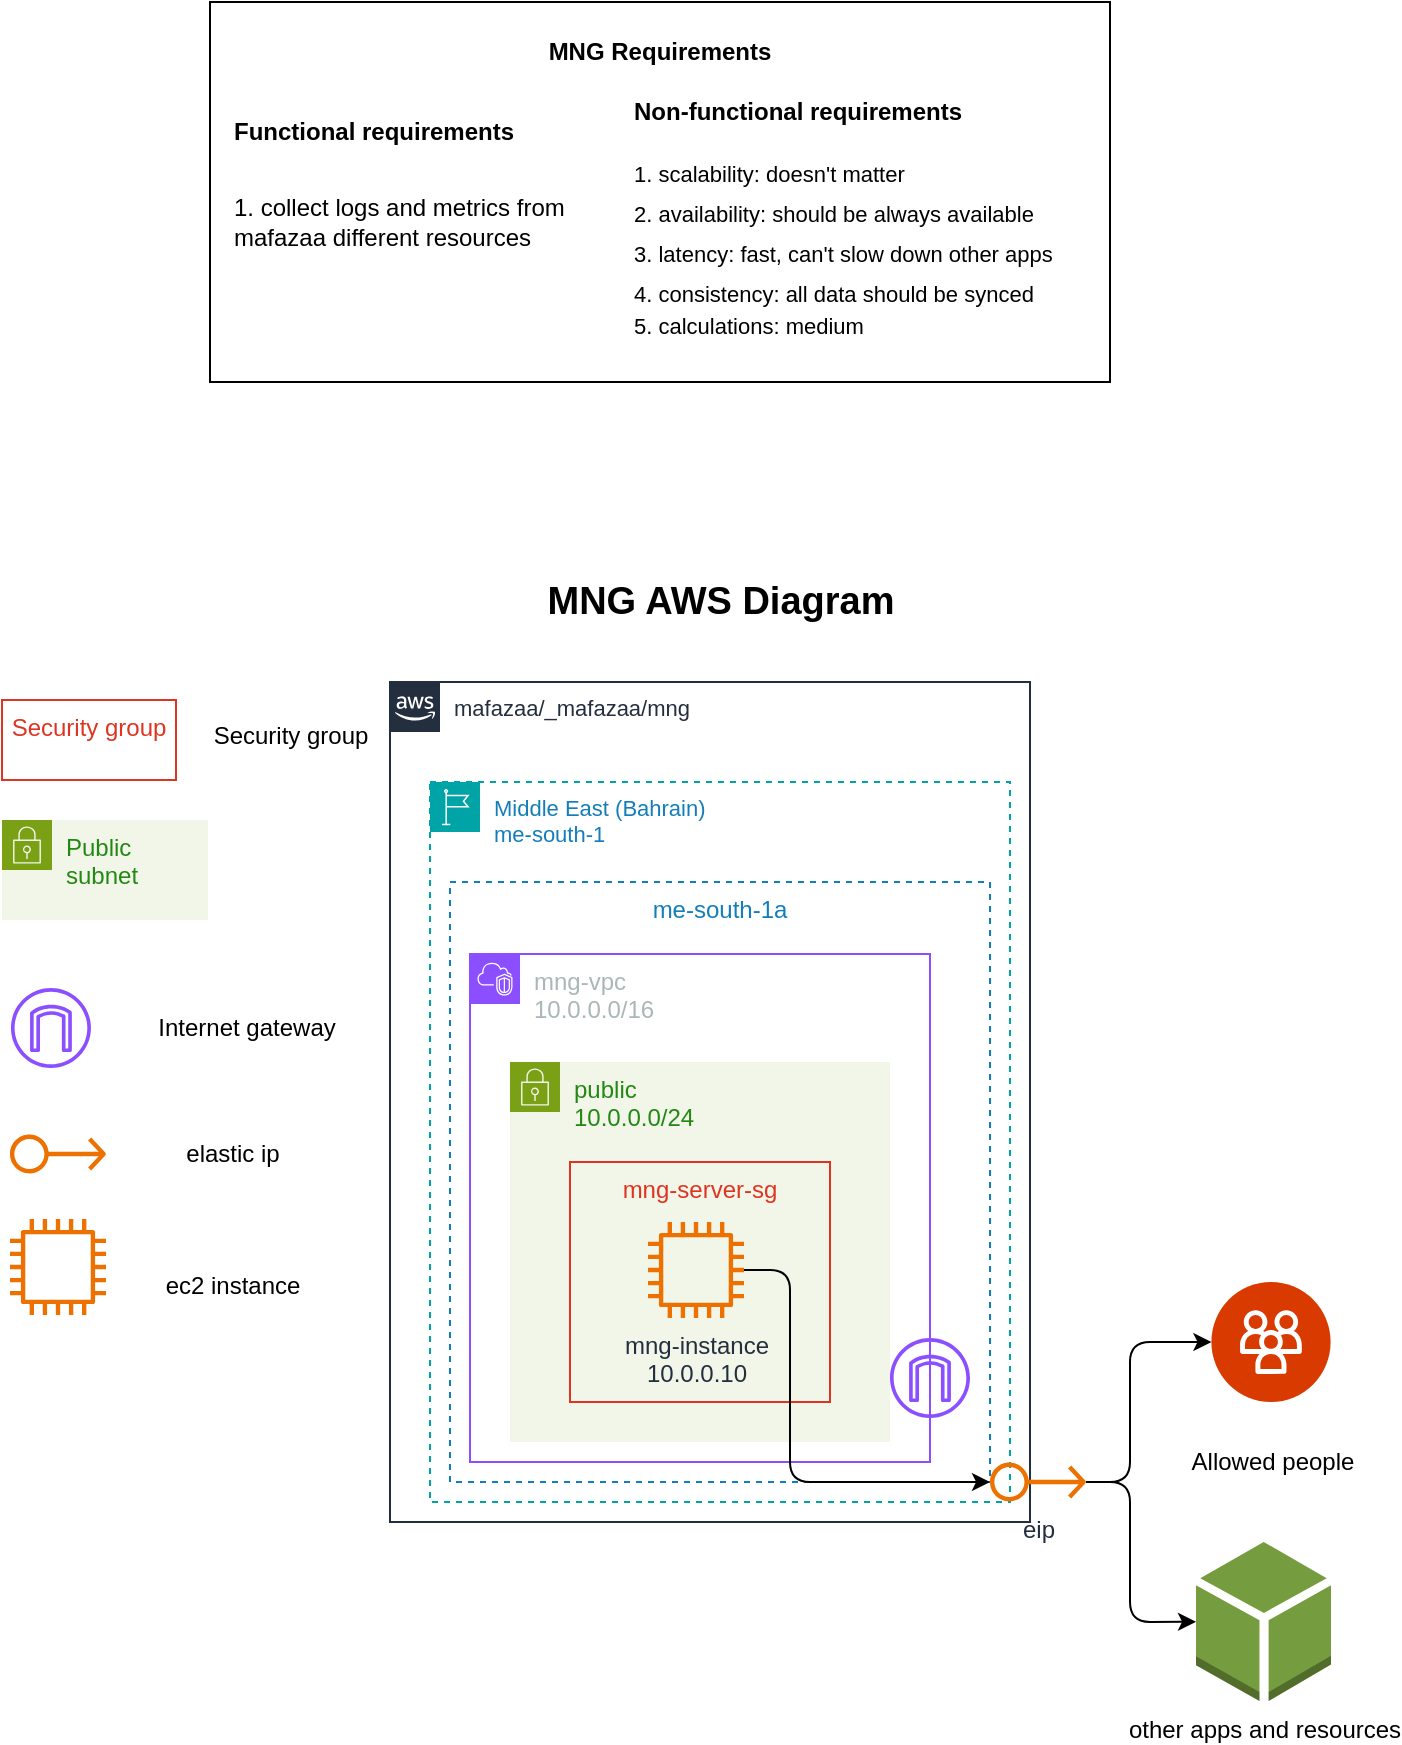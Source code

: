 <mxfile>
    <diagram id="5rb9Ykrv5yhetWdoba9d" name="mng">
        <mxGraphModel dx="764" dy="327" grid="1" gridSize="10" guides="1" tooltips="1" connect="1" arrows="1" fold="1" page="1" pageScale="1" pageWidth="850" pageHeight="1100" math="0" shadow="0">
            <root>
                <mxCell id="0"/>
                <mxCell id="1" parent="0"/>
                <mxCell id="2" value="mafazaa/_mafazaa/mng" style="points=[[0,0],[0.25,0],[0.5,0],[0.75,0],[1,0],[1,0.25],[1,0.5],[1,0.75],[1,1],[0.75,1],[0.5,1],[0.25,1],[0,1],[0,0.75],[0,0.5],[0,0.25]];outlineConnect=0;gradientColor=none;html=1;whiteSpace=wrap;fontSize=11;fontStyle=0;container=1;pointerEvents=0;collapsible=0;recursiveResize=0;shape=mxgraph.aws4.group;grIcon=mxgraph.aws4.group_aws_cloud_alt;strokeColor=#232F3E;fillColor=none;verticalAlign=top;align=left;spacingLeft=30;fontColor=#232F3E;dashed=0;" parent="1" vertex="1">
                    <mxGeometry x="220" y="420" width="320" height="420" as="geometry"/>
                </mxCell>
                <mxCell id="3" value="Middle East (Bahrain)&lt;div data--h-bstatus=&quot;0OBSERVED&quot;&gt;me-south-1&lt;/div&gt;" style="points=[[0,0],[0.25,0],[0.5,0],[0.75,0],[1,0],[1,0.25],[1,0.5],[1,0.75],[1,1],[0.75,1],[0.5,1],[0.25,1],[0,1],[0,0.75],[0,0.5],[0,0.25]];outlineConnect=0;gradientColor=none;html=1;whiteSpace=wrap;fontSize=11;fontStyle=0;container=1;pointerEvents=0;collapsible=0;recursiveResize=0;shape=mxgraph.aws4.group;grIcon=mxgraph.aws4.group_region;strokeColor=#00A4A6;fillColor=none;verticalAlign=top;align=left;spacingLeft=30;fontColor=#147EBA;dashed=1;" parent="2" vertex="1">
                    <mxGeometry x="20" y="50" width="290" height="360" as="geometry"/>
                </mxCell>
                <mxCell id="4" value="me-south-1a" style="fillColor=none;strokeColor=#147EBA;dashed=1;verticalAlign=top;fontStyle=0;fontColor=#147EBA;whiteSpace=wrap;html=1;" parent="3" vertex="1">
                    <mxGeometry x="10" y="50" width="270" height="300" as="geometry"/>
                </mxCell>
                <mxCell id="5" value="mng-vpc&lt;div&gt;10.0.0.0/16&lt;/div&gt;" style="points=[[0,0],[0.25,0],[0.5,0],[0.75,0],[1,0],[1,0.25],[1,0.5],[1,0.75],[1,1],[0.75,1],[0.5,1],[0.25,1],[0,1],[0,0.75],[0,0.5],[0,0.25]];outlineConnect=0;gradientColor=none;html=1;whiteSpace=wrap;fontSize=12;fontStyle=0;container=1;pointerEvents=0;collapsible=0;recursiveResize=0;shape=mxgraph.aws4.group;grIcon=mxgraph.aws4.group_vpc2;strokeColor=#8C4FFF;fillColor=none;verticalAlign=top;align=left;spacingLeft=30;fontColor=#AAB7B8;dashed=0;" parent="3" vertex="1">
                    <mxGeometry x="20" y="86" width="230" height="254" as="geometry"/>
                </mxCell>
                <mxCell id="7" value="public&lt;div&gt;10.0.0.0/24&lt;/div&gt;" style="points=[[0,0],[0.25,0],[0.5,0],[0.75,0],[1,0],[1,0.25],[1,0.5],[1,0.75],[1,1],[0.75,1],[0.5,1],[0.25,1],[0,1],[0,0.75],[0,0.5],[0,0.25]];outlineConnect=0;gradientColor=none;html=1;whiteSpace=wrap;fontSize=12;fontStyle=0;container=1;pointerEvents=0;collapsible=0;recursiveResize=0;shape=mxgraph.aws4.group;grIcon=mxgraph.aws4.group_security_group;grStroke=0;strokeColor=#7AA116;fillColor=#F2F6E8;verticalAlign=top;align=left;spacingLeft=30;fontColor=#248814;dashed=0;" parent="3" vertex="1">
                    <mxGeometry x="40" y="140" width="190" height="190" as="geometry"/>
                </mxCell>
                <mxCell id="8" value="mng-server-sg" style="fillColor=none;strokeColor=#DD3522;verticalAlign=top;fontStyle=0;fontColor=#DD3522;whiteSpace=wrap;html=1;" parent="7" vertex="1">
                    <mxGeometry x="30" y="50" width="130" height="120" as="geometry"/>
                </mxCell>
                <mxCell id="121" value="mng-instance&lt;div&gt;10.0.0.10&lt;/div&gt;" style="sketch=0;outlineConnect=0;fontColor=#232F3E;gradientColor=none;fillColor=#ED7100;strokeColor=none;dashed=0;verticalLabelPosition=bottom;verticalAlign=top;align=center;html=1;fontSize=12;fontStyle=0;aspect=fixed;pointerEvents=1;shape=mxgraph.aws4.instance2;" parent="7" vertex="1">
                    <mxGeometry x="69" y="80" width="48" height="48" as="geometry"/>
                </mxCell>
                <mxCell id="34" value="MNG AWS Diagram" style="text;html=1;align=center;verticalAlign=middle;resizable=0;points=[];autosize=1;strokeColor=none;fillColor=none;fontSize=19;fontStyle=1" parent="1" vertex="1">
                    <mxGeometry x="290" y="360" width="190" height="40" as="geometry"/>
                </mxCell>
                <mxCell id="35" value="" style="group" parent="1" vertex="1" connectable="0">
                    <mxGeometry x="130" y="80" width="450" height="190" as="geometry"/>
                </mxCell>
                <mxCell id="36" value="" style="rounded=0;whiteSpace=wrap;html=1;" parent="35" vertex="1">
                    <mxGeometry width="450" height="190" as="geometry"/>
                </mxCell>
                <mxCell id="37" value="MNG Requirements" style="text;html=1;align=center;verticalAlign=middle;whiteSpace=wrap;rounded=0;fontSize=12;fontStyle=1" parent="35" vertex="1">
                    <mxGeometry x="135" y="10" width="180" height="30" as="geometry"/>
                </mxCell>
                <mxCell id="38" value="1. collect logs and metrics from mafazaa different resources" style="text;html=1;align=left;verticalAlign=middle;whiteSpace=wrap;rounded=0;fontSize=12;" parent="35" vertex="1">
                    <mxGeometry x="10" y="80" width="180" height="60" as="geometry"/>
                </mxCell>
                <mxCell id="39" value="Functional r&lt;span style=&quot;background-color: transparent; color: light-dark(rgb(0, 0, 0), rgb(255, 255, 255));&quot; data--h-bstatus=&quot;0OBSERVED&quot;&gt;equirements&lt;/span&gt;" style="text;html=1;align=left;verticalAlign=middle;whiteSpace=wrap;rounded=0;fontSize=12;fontStyle=1" parent="35" vertex="1">
                    <mxGeometry x="10" y="50" width="180" height="30" as="geometry"/>
                </mxCell>
                <mxCell id="40" value="&lt;h1 data--h-bstatus=&quot;0OBSERVED&quot; style=&quot;margin-top: 0px;&quot;&gt;&lt;span data--h-bstatus=&quot;0OBSERVED&quot; style=&quot;background-color: transparent; color: light-dark(rgb(0, 0, 0), rgb(255, 255, 255));&quot;&gt;&lt;font data--h-bstatus=&quot;0OBSERVED&quot; style=&quot;font-size: 12px;&quot;&gt;Non-functional requirements&lt;/font&gt;&lt;/span&gt;&lt;/h1&gt;&lt;h1 data--h-bstatus=&quot;0OBSERVED&quot; style=&quot;margin-top: 0px; line-height: 0%;&quot;&gt;&lt;span data--h-bstatus=&quot;0OBSERVED&quot; style=&quot;font-weight: 400;&quot;&gt;&lt;font data--h-bstatus=&quot;0OBSERVED&quot; style=&quot;font-size: 11px;&quot;&gt;1. scalability: doesn&#39;t matter&lt;/font&gt;&lt;/span&gt;&lt;/h1&gt;&lt;h1 data--h-bstatus=&quot;0OBSERVED&quot; style=&quot;margin-top: 0px; line-height: 0%;&quot;&gt;&lt;span data--h-bstatus=&quot;0OBSERVED&quot; style=&quot;background-color: transparent; color: light-dark(rgb(0, 0, 0), rgb(255, 255, 255)); font-weight: 400;&quot;&gt;&lt;font data--h-bstatus=&quot;0OBSERVED&quot; style=&quot;font-size: 11px;&quot;&gt;2. availability: should be always available&lt;/font&gt;&lt;/span&gt;&lt;/h1&gt;&lt;h1 data--h-bstatus=&quot;0OBSERVED&quot; style=&quot;margin-top: 0px; line-height: 0%;&quot;&gt;&lt;span data--h-bstatus=&quot;0OBSERVED&quot; style=&quot;background-color: transparent; color: light-dark(rgb(0, 0, 0), rgb(255, 255, 255)); font-weight: 400;&quot;&gt;&lt;font data--h-bstatus=&quot;0OBSERVED&quot; style=&quot;font-size: 11px;&quot;&gt;3. latency: fast, can&#39;t slow down other apps&lt;/font&gt;&lt;/span&gt;&lt;/h1&gt;&lt;h1 data--h-bstatus=&quot;0OBSERVED&quot; style=&quot;margin-top: 0px; line-height: 0%;&quot;&gt;&lt;span data--h-bstatus=&quot;0OBSERVED&quot; style=&quot;background-color: transparent; color: light-dark(rgb(0, 0, 0), rgb(255, 255, 255)); font-weight: normal;&quot;&gt;&lt;font data--h-bstatus=&quot;0OBSERVED&quot; style=&quot;font-size: 11px;&quot;&gt;4. consistency: all data should be synced&lt;/font&gt;&lt;/span&gt;&lt;/h1&gt;&lt;div data--h-bstatus=&quot;0OBSERVED&quot; style=&quot;line-height: 0%;&quot;&gt;&lt;span data--h-bstatus=&quot;0OBSERVED&quot; style=&quot;background-color: transparent; color: light-dark(rgb(0, 0, 0), rgb(255, 255, 255));&quot;&gt;&lt;font data--h-bstatus=&quot;0OBSERVED&quot; style=&quot;font-size: 11px;&quot;&gt;5. calculations: medium&lt;/font&gt;&lt;/span&gt;&lt;/div&gt;" style="text;html=1;whiteSpace=wrap;overflow=hidden;rounded=0;" parent="35" vertex="1">
                    <mxGeometry x="210" y="30" width="230" height="150" as="geometry"/>
                </mxCell>
                <mxCell id="61" value="Security group" style="fillColor=none;strokeColor=#DD3522;verticalAlign=top;fontStyle=0;fontColor=#DD3522;whiteSpace=wrap;html=1;" parent="1" vertex="1">
                    <mxGeometry x="26" y="429" width="87" height="40" as="geometry"/>
                </mxCell>
                <mxCell id="62" value="Security group" style="text;html=1;align=center;verticalAlign=middle;resizable=0;points=[];autosize=1;strokeColor=none;fillColor=none;" parent="1" vertex="1">
                    <mxGeometry x="120" y="432" width="100" height="30" as="geometry"/>
                </mxCell>
                <mxCell id="65" value="Public subnet" style="points=[[0,0],[0.25,0],[0.5,0],[0.75,0],[1,0],[1,0.25],[1,0.5],[1,0.75],[1,1],[0.75,1],[0.5,1],[0.25,1],[0,1],[0,0.75],[0,0.5],[0,0.25]];outlineConnect=0;gradientColor=none;html=1;whiteSpace=wrap;fontSize=12;fontStyle=0;container=1;pointerEvents=0;collapsible=0;recursiveResize=0;shape=mxgraph.aws4.group;grIcon=mxgraph.aws4.group_security_group;grStroke=0;strokeColor=#7AA116;fillColor=#F2F6E8;verticalAlign=top;align=left;spacingLeft=30;fontColor=#248814;dashed=0;" parent="1" vertex="1">
                    <mxGeometry x="26" y="489" width="103" height="50" as="geometry"/>
                </mxCell>
                <mxCell id="67" value="Internet gateway" style="text;html=1;align=center;verticalAlign=middle;resizable=0;points=[];autosize=1;strokeColor=none;fillColor=none;" parent="1" vertex="1">
                    <mxGeometry x="93" y="578" width="110" height="30" as="geometry"/>
                </mxCell>
                <mxCell id="68" value="" style="sketch=0;outlineConnect=0;fontColor=#232F3E;gradientColor=none;fillColor=#8C4FFF;strokeColor=none;dashed=0;verticalLabelPosition=bottom;verticalAlign=top;align=center;html=1;fontSize=12;fontStyle=0;aspect=fixed;pointerEvents=1;shape=mxgraph.aws4.internet_gateway;" parent="1" vertex="1">
                    <mxGeometry x="30.48" y="573" width="40" height="40" as="geometry"/>
                </mxCell>
                <mxCell id="122" value="" style="sketch=0;outlineConnect=0;fontColor=#232F3E;gradientColor=none;fillColor=#ED7100;strokeColor=none;dashed=0;verticalLabelPosition=bottom;verticalAlign=top;align=center;html=1;fontSize=12;fontStyle=0;aspect=fixed;pointerEvents=1;shape=mxgraph.aws4.elastic_ip_address;" parent="1" vertex="1">
                    <mxGeometry x="30" y="646" width="48" height="20" as="geometry"/>
                </mxCell>
                <mxCell id="123" value="elastic ip" style="text;html=1;align=center;verticalAlign=middle;resizable=0;points=[];autosize=1;strokeColor=none;fillColor=none;" parent="1" vertex="1">
                    <mxGeometry x="106" y="641" width="70" height="30" as="geometry"/>
                </mxCell>
                <mxCell id="32" value="" style="sketch=0;outlineConnect=0;fontColor=#232F3E;gradientColor=none;fillColor=#8C4FFF;strokeColor=none;dashed=0;verticalLabelPosition=bottom;verticalAlign=top;align=center;html=1;fontSize=12;fontStyle=0;aspect=fixed;pointerEvents=1;shape=mxgraph.aws4.internet_gateway;" parent="1" vertex="1">
                    <mxGeometry x="470" y="748" width="40" height="40" as="geometry"/>
                </mxCell>
                <mxCell id="125" value="" style="sketch=0;outlineConnect=0;fontColor=#232F3E;gradientColor=none;fillColor=#ED7100;strokeColor=none;dashed=0;verticalLabelPosition=bottom;verticalAlign=top;align=center;html=1;fontSize=12;fontStyle=0;aspect=fixed;pointerEvents=1;shape=mxgraph.aws4.instance2;" parent="1" vertex="1">
                    <mxGeometry x="30" y="688.5" width="48" height="48" as="geometry"/>
                </mxCell>
                <mxCell id="128" value="ec2 instance" style="text;html=1;align=center;verticalAlign=middle;resizable=0;points=[];autosize=1;strokeColor=none;fillColor=none;" parent="1" vertex="1">
                    <mxGeometry x="96" y="706.5" width="90" height="30" as="geometry"/>
                </mxCell>
                <mxCell id="131" value="Allowed people" style="verticalLabelPosition=bottom;aspect=fixed;html=1;shape=mxgraph.salesforce.employees2;" parent="1" vertex="1">
                    <mxGeometry x="630.5" y="720" width="60" height="60" as="geometry"/>
                </mxCell>
                <mxCell id="132" value="other apps and resources" style="outlineConnect=0;dashed=0;verticalLabelPosition=bottom;verticalAlign=top;align=center;html=1;shape=mxgraph.aws3.resources;fillColor=#759C3E;gradientColor=none;" parent="1" vertex="1">
                    <mxGeometry x="623" y="850" width="67.5" height="79.5" as="geometry"/>
                </mxCell>
                <mxCell id="137" style="edgeStyle=none;html=1;" parent="1" source="133" target="131" edge="1">
                    <mxGeometry relative="1" as="geometry">
                        <Array as="points">
                            <mxPoint x="590" y="820"/>
                            <mxPoint x="590" y="750"/>
                        </Array>
                    </mxGeometry>
                </mxCell>
                <mxCell id="138" style="edgeStyle=none;html=1;" parent="1" source="133" target="132" edge="1">
                    <mxGeometry relative="1" as="geometry">
                        <Array as="points">
                            <mxPoint x="590" y="820"/>
                            <mxPoint x="590" y="890"/>
                        </Array>
                    </mxGeometry>
                </mxCell>
                <mxCell id="133" value="eip" style="sketch=0;outlineConnect=0;fontColor=#232F3E;gradientColor=none;fillColor=#ED7100;strokeColor=none;dashed=0;verticalLabelPosition=bottom;verticalAlign=top;align=center;html=1;fontSize=12;fontStyle=0;aspect=fixed;pointerEvents=1;shape=mxgraph.aws4.elastic_ip_address;" parent="1" vertex="1">
                    <mxGeometry x="520" y="810" width="48" height="20" as="geometry"/>
                </mxCell>
                <mxCell id="134" style="edgeStyle=none;html=1;" parent="1" source="121" target="133" edge="1">
                    <mxGeometry relative="1" as="geometry">
                        <Array as="points">
                            <mxPoint x="420" y="714"/>
                            <mxPoint x="420" y="820"/>
                        </Array>
                    </mxGeometry>
                </mxCell>
            </root>
        </mxGraphModel>
    </diagram>
</mxfile>